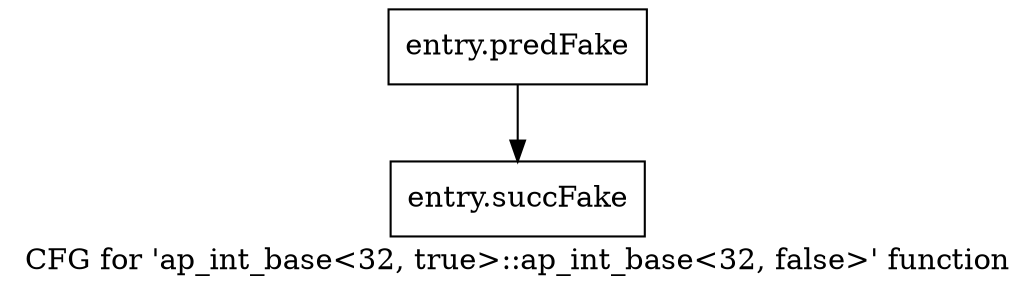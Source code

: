 digraph "CFG for 'ap_int_base\<32, true\>::ap_int_base\<32, false\>' function" {
	label="CFG for 'ap_int_base\<32, true\>::ap_int_base\<32, false\>' function";

	Node0x591b2e0 [shape=record,filename="",linenumber="",label="{entry.predFake}"];
	Node0x591b2e0 -> Node0x5ac7090[ callList="" memoryops="" filename="/home/omerfaruk/tools/Xilinx/Vitis_HLS/2023.2/include/etc/ap_int_base.h" execusionnum="3"];
	Node0x5ac7090 [shape=record,filename="/home/omerfaruk/tools/Xilinx/Vitis_HLS/2023.2/include/etc/ap_int_base.h",linenumber="181",label="{entry.succFake}"];
}
